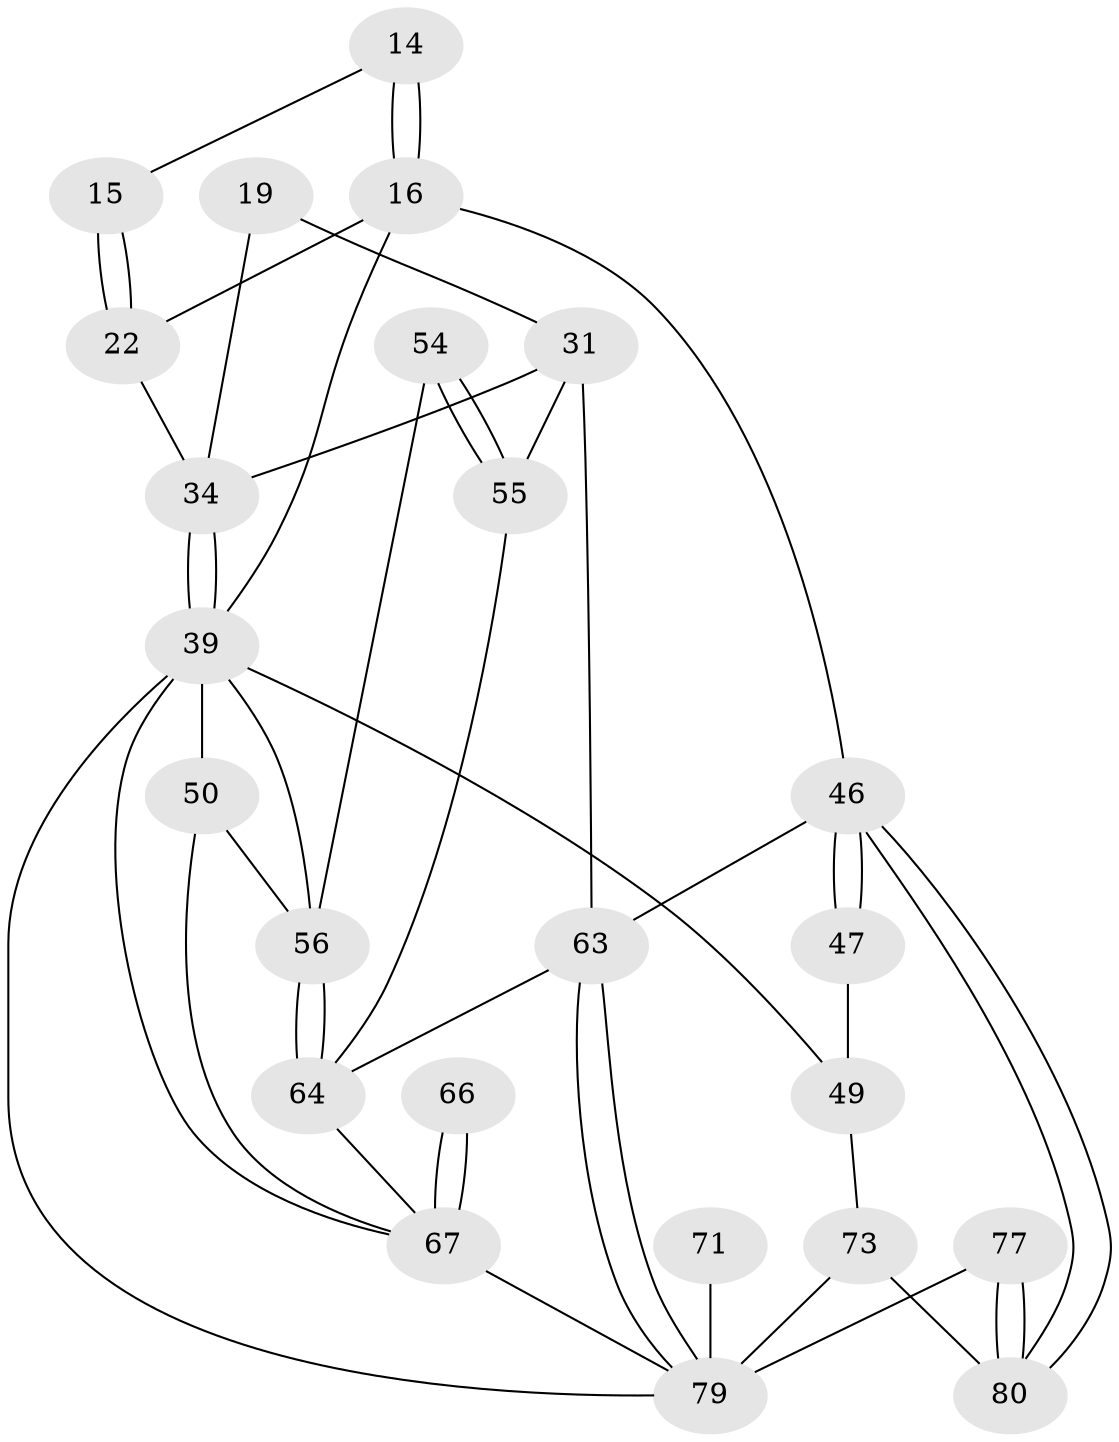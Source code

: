 // original degree distribution, {3: 0.025, 4: 0.2375, 5: 0.525, 6: 0.2125}
// Generated by graph-tools (version 1.1) at 2025/05/03/04/25 22:05:23]
// undirected, 24 vertices, 49 edges
graph export_dot {
graph [start="1"]
  node [color=gray90,style=filled];
  14 [pos="+0.5808238673725583+0.213152113737076"];
  15 [pos="+0.5158286613224712+0.2240940345092974"];
  16 [pos="+0.6603737835868804+0.23744590021801185",super="+12"];
  19 [pos="+0.13028716406257504+0.2616366516737526"];
  22 [pos="+0.5048460450572078+0.22953212394879996",super="+8+13"];
  31 [pos="+0.0945594675006685+0.42211337658248144",super="+21+18"];
  34 [pos="+0.2449985776366497+0.38648369025384116",super="+25"];
  39 [pos="+0.26634406989177256+0.4318460684257867",super="+38"];
  46 [pos="+1+1",super="+4"];
  47 [pos="+1+0.7901320396356016",super="+35"];
  49 [pos="+0.9760110578730189+0.7075310361729824",super="+36+48"];
  50 [pos="+0.29641873379319456+0.6152791598350602",super="+45"];
  54 [pos="+0.12454474578949234+0.5617978946238379",super="+44"];
  55 [pos="+0+0.8240892795531275",super="+33+30+32"];
  56 [pos="+0.163627901140492+0.614612599579229",super="+51+43"];
  63 [pos="+0+1",super="+6"];
  64 [pos="+0.11769456431424997+0.7356442659346268",super="+62"];
  66 [pos="+0.513579005693879+0.7237795957649843"];
  67 [pos="+0.3093737736861858+0.8057846265091378",super="+65+58+57+61"];
  71 [pos="+0.536705367254451+0.8861489053322261"];
  73 [pos="+0.8328126412614962+0.8725831899750273",super="+68+52+69"];
  77 [pos="+0.5957948940997716+1"];
  79 [pos="+0.2537703499100133+1",super="+72+78+74"];
  80 [pos="+1+1",super="+75+76"];
  14 -- 15;
  14 -- 16 [weight=2];
  14 -- 16;
  15 -- 22 [weight=2];
  15 -- 22;
  16 -- 46;
  16 -- 22 [weight=2];
  16 -- 39;
  19 -- 31;
  19 -- 34 [weight=2];
  22 -- 34 [weight=2];
  31 -- 34 [weight=2];
  31 -- 55 [weight=3];
  31 -- 63 [weight=2];
  34 -- 39 [weight=2];
  34 -- 39;
  39 -- 56;
  39 -- 49;
  39 -- 50 [weight=2];
  39 -- 67;
  39 -- 79;
  46 -- 47 [weight=2];
  46 -- 47;
  46 -- 80;
  46 -- 80;
  46 -- 63 [weight=2];
  47 -- 49 [weight=2];
  49 -- 73 [weight=2];
  50 -- 67 [weight=2];
  50 -- 56;
  54 -- 55 [weight=2];
  54 -- 55;
  54 -- 56 [weight=2];
  55 -- 64;
  56 -- 64;
  56 -- 64;
  63 -- 79;
  63 -- 79;
  63 -- 64;
  64 -- 67;
  66 -- 67 [weight=3];
  66 -- 67;
  67 -- 79 [weight=2];
  71 -- 79 [weight=3];
  73 -- 80 [weight=2];
  73 -- 79 [weight=2];
  77 -- 80 [weight=2];
  77 -- 80;
  77 -- 79;
}
